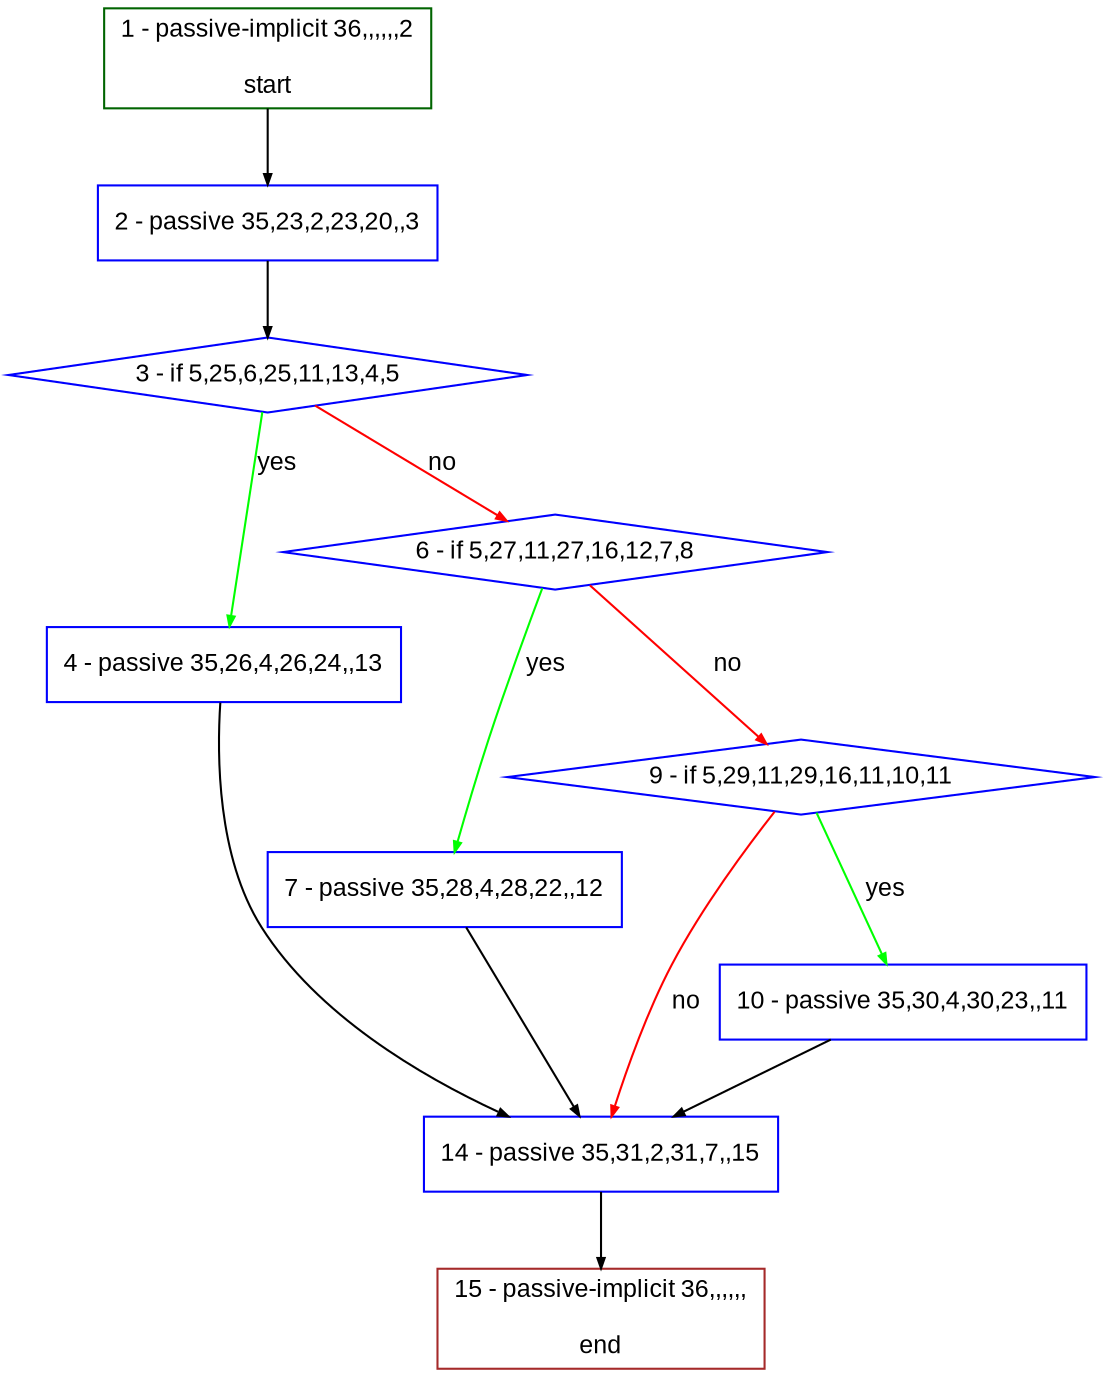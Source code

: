 digraph "" {
  graph [bgcolor="white", fillcolor="#FFFFCC", pack="true", packmode="clust", fontname="Arial", label="", fontsize="12", compound="true", style="rounded,filled"];
  node [node_initialized="no", fillcolor="white", fontname="Arial", label="", color="grey", fontsize="12", fixedsize="false", compound="true", shape="rectangle", style="filled"];
  edge [arrowtail="none", lhead="", fontcolor="black", fontname="Arial", label="", color="black", fontsize="12", arrowhead="normal", arrowsize="0.5", compound="true", ltail="", dir="forward"];
  __N1 [fillcolor="#ffffff", label="2 - passive 35,23,2,23,20,,3", color="#0000ff", shape="box", style="filled"];
  __N2 [fillcolor="#ffffff", label="1 - passive-implicit 36,,,,,,2\n\nstart", color="#006400", shape="box", style="filled"];
  __N3 [fillcolor="#ffffff", label="3 - if 5,25,6,25,11,13,4,5", color="#0000ff", shape="diamond", style="filled"];
  __N4 [fillcolor="#ffffff", label="4 - passive 35,26,4,26,24,,13", color="#0000ff", shape="box", style="filled"];
  __N5 [fillcolor="#ffffff", label="6 - if 5,27,11,27,16,12,7,8", color="#0000ff", shape="diamond", style="filled"];
  __N6 [fillcolor="#ffffff", label="14 - passive 35,31,2,31,7,,15", color="#0000ff", shape="box", style="filled"];
  __N7 [fillcolor="#ffffff", label="7 - passive 35,28,4,28,22,,12", color="#0000ff", shape="box", style="filled"];
  __N8 [fillcolor="#ffffff", label="9 - if 5,29,11,29,16,11,10,11", color="#0000ff", shape="diamond", style="filled"];
  __N9 [fillcolor="#ffffff", label="10 - passive 35,30,4,30,23,,11", color="#0000ff", shape="box", style="filled"];
  __N10 [fillcolor="#ffffff", label="15 - passive-implicit 36,,,,,,\n\nend", color="#a52a2a", shape="box", style="filled"];
  __N2 -> __N1 [arrowtail="none", color="#000000", label="", arrowhead="normal", dir="forward"];
  __N1 -> __N3 [arrowtail="none", color="#000000", label="", arrowhead="normal", dir="forward"];
  __N3 -> __N4 [arrowtail="none", color="#00ff00", label="yes", arrowhead="normal", dir="forward"];
  __N3 -> __N5 [arrowtail="none", color="#ff0000", label="no", arrowhead="normal", dir="forward"];
  __N4 -> __N6 [arrowtail="none", color="#000000", label="", arrowhead="normal", dir="forward"];
  __N5 -> __N7 [arrowtail="none", color="#00ff00", label="yes", arrowhead="normal", dir="forward"];
  __N5 -> __N8 [arrowtail="none", color="#ff0000", label="no", arrowhead="normal", dir="forward"];
  __N7 -> __N6 [arrowtail="none", color="#000000", label="", arrowhead="normal", dir="forward"];
  __N8 -> __N9 [arrowtail="none", color="#00ff00", label="yes", arrowhead="normal", dir="forward"];
  __N8 -> __N6 [arrowtail="none", color="#ff0000", label="no", arrowhead="normal", dir="forward"];
  __N9 -> __N6 [arrowtail="none", color="#000000", label="", arrowhead="normal", dir="forward"];
  __N6 -> __N10 [arrowtail="none", color="#000000", label="", arrowhead="normal", dir="forward"];
}
